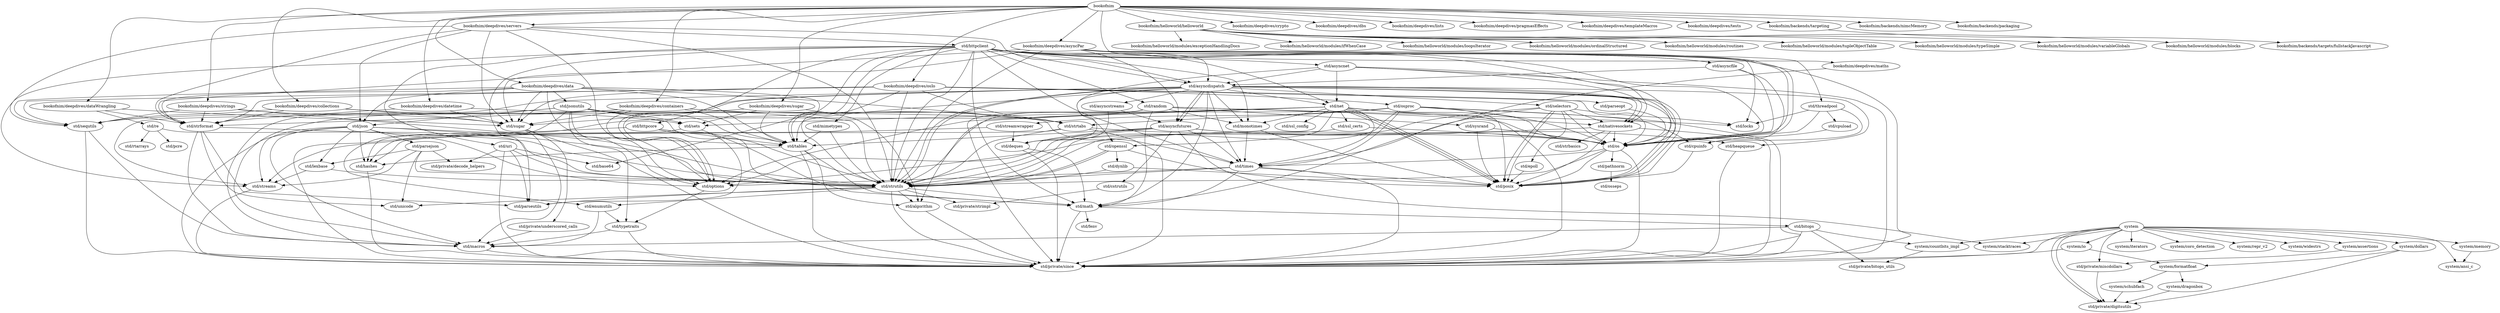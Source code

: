 digraph bookofnim {
"system" -> "std/private/since";
"system/memory" -> "system/ansi_c";
"system" -> "system/ansi_c";
"system" -> "system/memory";
"std/private/miscdollars" -> "std/private/digitsutils";
"system/assertions" -> "std/private/miscdollars";
"system" -> "system/assertions";
"system" -> "system/iterators";
"system" -> "system/coro_detection";
"system/dollars" -> "std/private/digitsutils";
"system/dragonbox" -> "std/private/digitsutils";
"system/schubfach" -> "std/private/digitsutils";
"system/formatfloat" -> "system/dragonbox";
"system/formatfloat" -> "system/schubfach";
"system/dollars" -> "system/formatfloat";
"system" -> "system/dollars";
"system/countbits_impl" -> "std/private/bitops_utils";
"system" -> "std/private/miscdollars";
"system" -> "system/stacktraces";
"system" -> "system/countbits_impl";
"system" -> "std/private/digitsutils";
"system" -> "std/private/digitsutils";
"system" -> "system/repr_v2";
"system" -> "system/widestrs";
"system/io" -> "std/private/since";
"system/io" -> "system/formatfloat";
"system" -> "system/io";
"bookofnim/helloworld/helloworld" -> "bookofnim/helloworld/modules/blocks";
"bookofnim/helloworld/helloworld" -> "bookofnim/helloworld/modules/exceptionHandlingDocs";
"bookofnim/helloworld/helloworld" -> "bookofnim/helloworld/modules/ifWhenCase";
"bookofnim/helloworld/helloworld" -> "bookofnim/helloworld/modules/loopsIterator";
"bookofnim/helloworld/helloworld" -> "bookofnim/helloworld/modules/ordinalStructured";
"bookofnim/helloworld/helloworld" -> "bookofnim/helloworld/modules/routines";
"bookofnim/helloworld/helloworld" -> "bookofnim/helloworld/modules/tupleObjectTable";
"bookofnim/helloworld/helloworld" -> "bookofnim/helloworld/modules/typeSimple";
"bookofnim/helloworld/helloworld" -> "bookofnim/helloworld/modules/variableGlobals";
"bookofnim" -> "bookofnim/helloworld/helloworld";
"std/sugar" -> "std/private/since";
"std/macros" -> "std/private/since";
"std/sugar" -> "std/macros";
"std/private/underscored_calls" -> "std/macros";
"std/sugar" -> "std/private/underscored_calls";
"std/strutils" -> "std/parseutils";
"std/math" -> "std/private/since";
"std/bitops" -> "std/macros";
"std/bitops" -> "std/private/since";
"std/bitops" -> "std/private/bitops_utils";
"std/bitops" -> "system/countbits_impl";
"std/math" -> "std/bitops";
"std/math" -> "std/fenv";
"std/strutils" -> "std/math";
"std/algorithm" -> "std/private/since";
"std/strutils" -> "std/algorithm";
"std/enumutils" -> "std/macros";
"std/typetraits" -> "std/private/since";
"std/typetraits" -> "std/macros";
"std/enumutils" -> "std/typetraits";
"std/strutils" -> "std/enumutils";
"std/strutils" -> "std/unicode";
"std/strutils" -> "std/private/since";
"std/strutils" -> "std/private/strimpl";
"std/strformat" -> "std/macros";
"std/strformat" -> "std/parseutils";
"std/strformat" -> "std/unicode";
"std/strformat" -> "std/strutils";
"bookofnim/deepdives/asyncPar" -> "std/sugar";
"bookofnim/deepdives/asyncPar" -> "std/strutils";
"bookofnim/deepdives/asyncPar" -> "std/strformat";
"bookofnim/deepdives/asyncPar" -> "std/locks";
"std/os" -> "std/private/since";
"std/pathnorm" -> "std/osseps";
"std/os" -> "std/strutils";
"std/os" -> "std/pathnorm";
"std/options" -> "std/typetraits";
"std/times" -> "std/strutils";
"std/times" -> "std/math";
"std/times" -> "std/options";
"std/times" -> "std/private/since";
"std/times" -> "std/posix";
"std/os" -> "std/posix";
"std/os" -> "std/times";
"bookofnim/deepdives/asyncPar" -> "std/os";
"std/cpuinfo" -> "std/posix";
"std/cpuload" -> "std/cpuinfo";
"std/threadpool" -> "std/cpuinfo";
"std/threadpool" -> "std/cpuload";
"std/threadpool" -> "std/locks";
"std/threadpool" -> "std/os";
"bookofnim/deepdives/asyncPar" -> "std/threadpool";
"std/tables" -> "std/private/since";
"std/hashes" -> "std/private/since";
"std/tables" -> "std/hashes";
"std/tables" -> "std/math";
"std/tables" -> "std/algorithm";
"std/heapqueue" -> "std/private/since";
"std/deques" -> "std/private/since";
"std/deques" -> "std/math";
"std/cstrutils" -> "std/private/strimpl";
"std/asyncfutures" -> "std/os";
"std/asyncfutures" -> "std/tables";
"std/asyncfutures" -> "std/strutils";
"std/asyncfutures" -> "std/times";
"std/asyncfutures" -> "std/heapqueue";
"std/asyncfutures" -> "std/options";
"std/asyncfutures" -> "std/deques";
"std/asyncfutures" -> "std/cstrutils";
"std/asyncfutures" -> "system/stacktraces";
"std/asyncstreams" -> "std/asyncfutures";
"std/asyncstreams" -> "std/deques";
"std/asyncdispatch" -> "std/os";
"std/asyncdispatch" -> "std/tables";
"std/asyncdispatch" -> "std/strutils";
"std/asyncdispatch" -> "std/times";
"std/asyncdispatch" -> "std/heapqueue";
"std/asyncdispatch" -> "std/options";
"std/asyncdispatch" -> "std/asyncstreams";
"std/monotimes" -> "std/times";
"std/monotimes" -> "std/posix";
"std/asyncdispatch" -> "std/options";
"std/asyncdispatch" -> "std/math";
"std/asyncdispatch" -> "std/monotimes";
"std/asyncdispatch" -> "std/asyncfutures";
"std/nativesockets" -> "std/os";
"std/nativesockets" -> "std/options";
"std/nativesockets" -> "std/private/since";
"std/nativesockets" -> "std/strbasics";
"std/nativesockets" -> "std/posix";
"std/net" -> "std/private/since";
"std/net" -> "std/nativesockets";
"std/sets" -> "std/hashes";
"std/sets" -> "std/math";
"std/net" -> "std/os";
"std/net" -> "std/strutils";
"std/net" -> "std/times";
"std/net" -> "std/sets";
"std/net" -> "std/options";
"std/net" -> "std/monotimes";
"std/net" -> "std/ssl_config";
"std/openssl" -> "std/strutils";
"std/openssl" -> "std/posix";
"std/dynlib" -> "std/strutils";
"std/dynlib" -> "std/posix";
"std/openssl" -> "std/dynlib";
"std/openssl" -> "std/strutils";
"std/ssl_certs" -> "std/os";
"std/ssl_certs" -> "std/strutils";
"std/net" -> "std/openssl";
"std/net" -> "std/ssl_certs";
"std/net" -> "std/posix";
"std/net" -> "std/posix";
"std/net" -> "std/posix";
"std/asyncdispatch" -> "std/nativesockets";
"std/asyncdispatch" -> "std/net";
"std/asyncdispatch" -> "std/deques";
"std/selectors" -> "std/os";
"std/selectors" -> "std/nativesockets";
"std/epoll" -> "std/posix";
"std/selectors" -> "std/strutils";
"std/selectors" -> "std/locks";
"std/selectors" -> "std/posix";
"std/selectors" -> "std/posix";
"std/selectors" -> "std/times";
"std/selectors" -> "std/epoll";
"std/asyncdispatch" -> "std/selectors";
"std/asyncdispatch" -> "std/posix";
"std/asyncdispatch" -> "std/posix";
"std/asyncdispatch" -> "std/macros";
"std/asyncdispatch" -> "std/strutils";
"std/asyncdispatch" -> "std/asyncfutures";
"std/asyncdispatch" -> "std/posix";
"bookofnim/deepdives/asyncPar" -> "std/asyncdispatch";
"bookofnim/deepdives/asyncPar" -> "std/asyncfutures";
"std/asyncfile" -> "std/asyncdispatch";
"std/asyncfile" -> "std/os";
"std/asyncfile" -> "std/posix";
"bookofnim/deepdives/asyncPar" -> "std/asyncfile";
"bookofnim/deepdives/asyncPar" -> "std/os";
"bookofnim/deepdives/collections" -> "std/sugar";
"bookofnim/deepdives/collections" -> "std/strformat";
"std/sequtils" -> "std/private/since";
"std/sequtils" -> "std/macros";
"bookofnim/deepdives/collections" -> "std/sequtils";
"bookofnim/deepdives/collections" -> "std/sets";
"bookofnim/deepdives/containers" -> "std/sugar";
"bookofnim/deepdives/containers" -> "std/strformat";
"bookofnim/deepdives/containers" -> "std/strutils";
"bookofnim/deepdives/containers" -> "std/sequtils";
"bookofnim/deepdives/containers" -> "std/options";
"bookofnim/deepdives/containers" -> "std/tables";
"std/strtabs" -> "std/private/since";
"std/strtabs" -> "std/hashes";
"std/strtabs" -> "std/strutils";
"std/strtabs" -> "std/os";
"bookofnim/deepdives/containers" -> "std/strtabs";
"bookofnim/deepdives/data" -> "std/sugar";
"bookofnim/deepdives/data" -> "std/strformat";
"bookofnim/deepdives/data" -> "std/strutils";
"bookofnim/deepdives/data" -> "std/sequtils";
"bookofnim/deepdives/data" -> "std/options";
"bookofnim/deepdives/data" -> "std/tables";
"std/streams" -> "std/private/since";
"std/lexbase" -> "std/strutils";
"std/lexbase" -> "std/streams";
"std/parsejson" -> "std/strutils";
"std/parsejson" -> "std/lexbase";
"std/parsejson" -> "std/streams";
"std/parsejson" -> "std/unicode";
"std/parsejson" -> "std/private/decode_helpers";
"std/json" -> "std/hashes";
"std/json" -> "std/tables";
"std/json" -> "std/strutils";
"std/json" -> "std/lexbase";
"std/json" -> "std/streams";
"std/json" -> "std/macros";
"std/json" -> "std/parsejson";
"std/json" -> "std/options";
"std/json" -> "std/private/since";
"bookofnim/deepdives/data" -> "std/json";
"std/jsonutils" -> "std/json";
"std/jsonutils" -> "std/strutils";
"std/jsonutils" -> "std/tables";
"std/jsonutils" -> "std/sets";
"std/jsonutils" -> "std/strtabs";
"std/jsonutils" -> "std/options";
"std/jsonutils" -> "std/macros";
"std/jsonutils" -> "std/enumutils";
"std/jsonutils" -> "std/typetraits";
"bookofnim/deepdives/data" -> "std/jsonutils";
"bookofnim/deepdives/data" -> "std/strtabs";
"bookofnim/deepdives/dataWrangling" -> "std/sugar";
"bookofnim/deepdives/dataWrangling" -> "std/strformat";
"std/re" -> "std/pcre";
"std/re" -> "std/strutils";
"std/re" -> "std/rtarrays";
"bookofnim/deepdives/dataWrangling" -> "std/re";
"bookofnim/deepdives/datetime" -> "std/sugar";
"bookofnim/deepdives/datetime" -> "std/strformat";
"bookofnim/deepdives/datetime" -> "std/times";
"bookofnim/deepdives/maths" -> "std/math";
"bookofnim/deepdives/osIo" -> "std/sugar";
"bookofnim/deepdives/osIo" -> "std/strformat";
"bookofnim/deepdives/osIo" -> "std/strutils";
"bookofnim/deepdives/osIo" -> "std/sequtils";
"bookofnim/deepdives/osIo" -> "std/tables";
"bookofnim/deepdives/osIo" -> "std/os";
"std/streamwrapper" -> "std/deques";
"std/streamwrapper" -> "std/streams";
"std/osproc" -> "std/strutils";
"std/osproc" -> "std/os";
"std/osproc" -> "std/strtabs";
"std/osproc" -> "std/streams";
"std/osproc" -> "std/cpuinfo";
"std/osproc" -> "std/streamwrapper";
"std/osproc" -> "std/private/since";
"std/osproc" -> "std/posix";
"std/osproc" -> "std/times";
"bookofnim/deepdives/osIo" -> "std/osproc";
"bookofnim/deepdives/osIo" -> "std/strtabs";
"std/parseopt" -> "std/os";
"bookofnim/deepdives/osIo" -> "std/parseopt";
"bookofnim/deepdives/servers" -> "std/strformat";
"bookofnim/deepdives/servers" -> "std/sugar";
"bookofnim/deepdives/servers" -> "std/strutils";
"bookofnim/deepdives/servers" -> "std/sequtils";
"bookofnim/deepdives/servers" -> "std/json";
"std/httpclient" -> "std/private/since";
"std/uri" -> "std/strutils";
"std/uri" -> "std/parseutils";
"std/uri" -> "std/base64";
"std/uri" -> "std/private/since";
"std/uri" -> "std/private/decode_helpers";
"std/mimetypes" -> "std/tables";
"std/mimetypes" -> "std/strutils";
"std/random" -> "std/algorithm";
"std/random" -> "std/math";
"std/random" -> "std/private/since";
"std/sysrand" -> "std/os";
"std/sysrand" -> "std/posix";
"std/random" -> "std/hashes";
"std/random" -> "std/os";
"std/random" -> "std/sysrand";
"std/random" -> "std/monotimes";
"std/random" -> "std/locks";
"std/httpcore" -> "std/private/since";
"std/httpcore" -> "std/tables";
"std/httpcore" -> "std/strutils";
"std/httpcore" -> "std/parseutils";
"std/asyncnet" -> "std/private/since";
"std/asyncnet" -> "std/asyncdispatch";
"std/asyncnet" -> "std/nativesockets";
"std/asyncnet" -> "std/net";
"std/asyncnet" -> "std/os";
"std/asyncnet" -> "std/openssl";
"std/httpclient" -> "std/net";
"std/httpclient" -> "std/strutils";
"std/httpclient" -> "std/uri";
"std/httpclient" -> "std/parseutils";
"std/httpclient" -> "std/base64";
"std/httpclient" -> "std/os";
"std/httpclient" -> "std/mimetypes";
"std/httpclient" -> "std/math";
"std/httpclient" -> "std/random";
"std/httpclient" -> "std/httpcore";
"std/httpclient" -> "std/times";
"std/httpclient" -> "std/tables";
"std/httpclient" -> "std/streams";
"std/httpclient" -> "std/monotimes";
"std/httpclient" -> "std/asyncnet";
"std/httpclient" -> "std/asyncdispatch";
"std/httpclient" -> "std/asyncfile";
"std/httpclient" -> "std/nativesockets";
"bookofnim/deepdives/servers" -> "std/httpclient";
"bookofnim/deepdives/servers" -> "std/asyncdispatch";
"bookofnim/deepdives/servers" -> "std/options";
"bookofnim/deepdives/strings" -> "std/sugar";
"bookofnim/deepdives/strings" -> "std/sequtils";
"bookofnim/deepdives/strings" -> "std/strformat";
"bookofnim/deepdives/strings" -> "std/strutils";
"bookofnim/deepdives/sugar" -> "std/sugar";
"bookofnim/deepdives/sugar" -> "std/sets";
"bookofnim/deepdives/sugar" -> "std/tables";
"bookofnim/deepdives/sugar" -> "std/algorithm";
"bookofnim" -> "bookofnim/deepdives/asyncPar";
"bookofnim" -> "bookofnim/deepdives/collections";
"bookofnim" -> "bookofnim/deepdives/containers";
"bookofnim" -> "bookofnim/deepdives/crypto";
"bookofnim" -> "bookofnim/deepdives/data";
"bookofnim" -> "bookofnim/deepdives/dataWrangling";
"bookofnim" -> "bookofnim/deepdives/datetime";
"bookofnim" -> "bookofnim/deepdives/dbs";
"bookofnim" -> "bookofnim/deepdives/lists";
"bookofnim" -> "bookofnim/deepdives/maths";
"bookofnim" -> "bookofnim/deepdives/osIo";
"bookofnim" -> "bookofnim/deepdives/pragmasEffects";
"bookofnim" -> "bookofnim/deepdives/servers";
"bookofnim" -> "bookofnim/deepdives/strings";
"bookofnim" -> "bookofnim/deepdives/sugar";
"bookofnim" -> "bookofnim/deepdives/templateMacros";
"bookofnim" -> "bookofnim/deepdives/tests";
"bookofnim/backends/targeting" -> "bookofnim/backends/targets/fullstackJavascript";
"bookofnim" -> "bookofnim/backends/nimcMemory";
"bookofnim" -> "bookofnim/backends/packaging";
"bookofnim" -> "bookofnim/backends/targeting";
}
